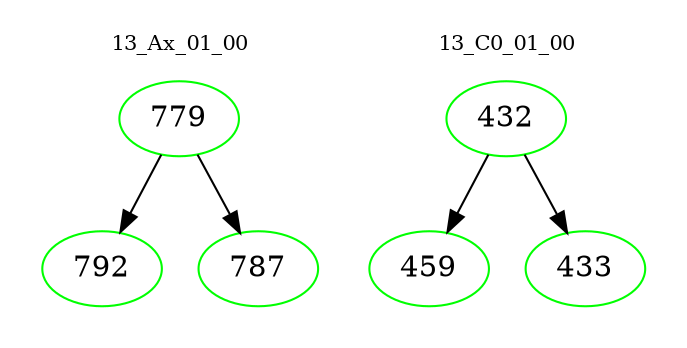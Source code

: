 digraph{
subgraph cluster_0 {
color = white
label = "13_Ax_01_00";
fontsize=10;
T0_779 [label="779", color="green"]
T0_779 -> T0_792 [color="black"]
T0_792 [label="792", color="green"]
T0_779 -> T0_787 [color="black"]
T0_787 [label="787", color="green"]
}
subgraph cluster_1 {
color = white
label = "13_C0_01_00";
fontsize=10;
T1_432 [label="432", color="green"]
T1_432 -> T1_459 [color="black"]
T1_459 [label="459", color="green"]
T1_432 -> T1_433 [color="black"]
T1_433 [label="433", color="green"]
}
}
